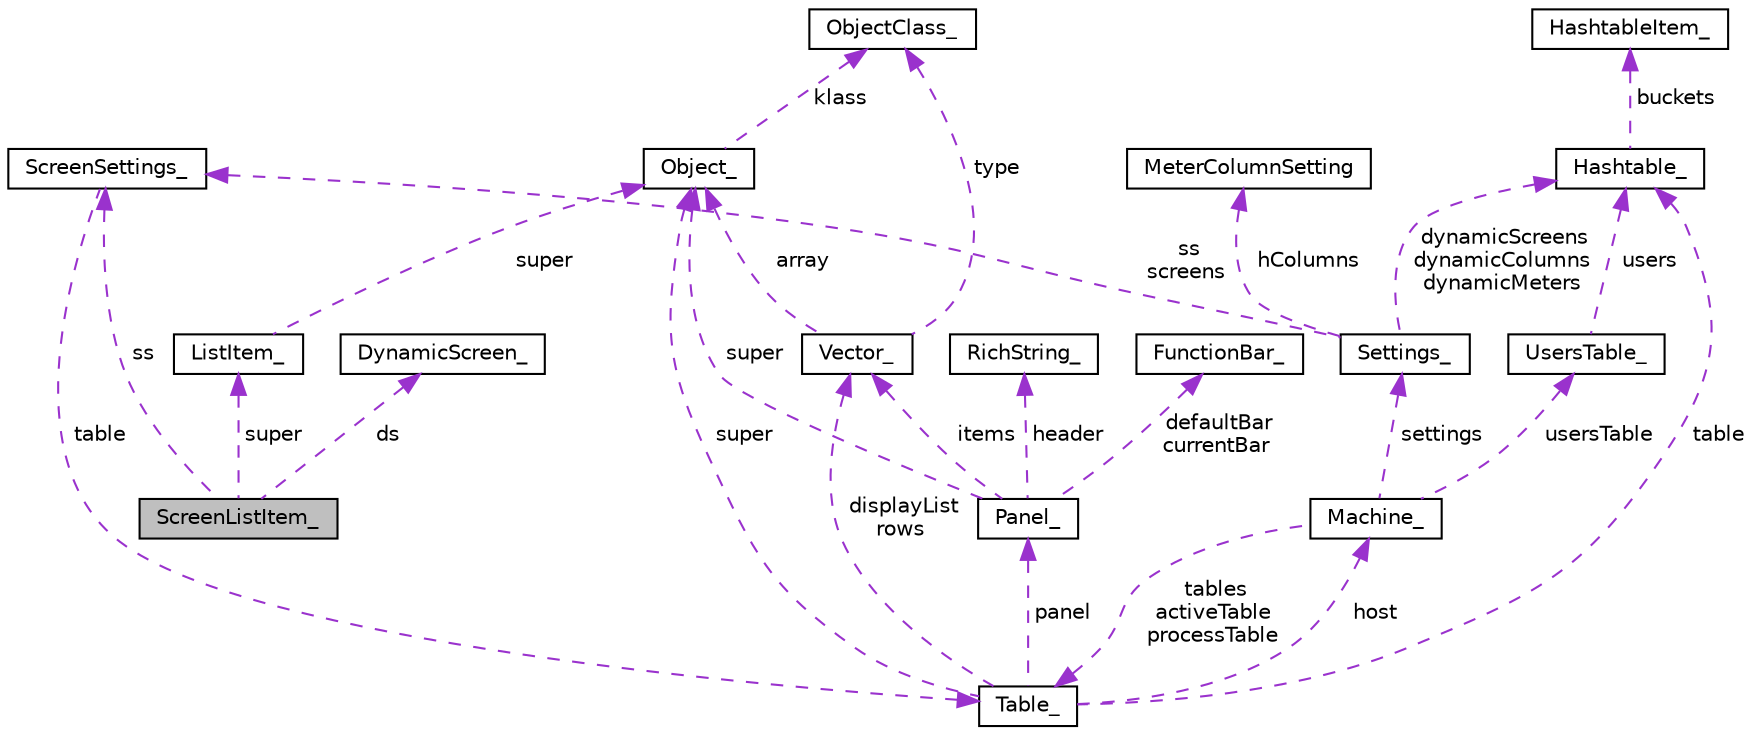 digraph "ScreenListItem_"
{
  edge [fontname="Helvetica",fontsize="10",labelfontname="Helvetica",labelfontsize="10"];
  node [fontname="Helvetica",fontsize="10",shape=record];
  Node1 [label="ScreenListItem_",height=0.2,width=0.4,color="black", fillcolor="grey75", style="filled", fontcolor="black"];
  Node2 -> Node1 [dir="back",color="darkorchid3",fontsize="10",style="dashed",label=" ss" ];
  Node2 [label="ScreenSettings_",height=0.2,width=0.4,color="black", fillcolor="white", style="filled",URL="$structScreenSettings__.html"];
  Node3 -> Node2 [dir="back",color="darkorchid3",fontsize="10",style="dashed",label=" table" ];
  Node3 [label="Table_",height=0.2,width=0.4,color="black", fillcolor="white", style="filled",URL="$structTable__.html"];
  Node4 -> Node3 [dir="back",color="darkorchid3",fontsize="10",style="dashed",label=" displayList\nrows" ];
  Node4 [label="Vector_",height=0.2,width=0.4,color="black", fillcolor="white", style="filled",URL="$structVector__.html"];
  Node5 -> Node4 [dir="back",color="darkorchid3",fontsize="10",style="dashed",label=" type" ];
  Node5 [label="ObjectClass_",height=0.2,width=0.4,color="black", fillcolor="white", style="filled",URL="$structObjectClass__.html"];
  Node6 -> Node4 [dir="back",color="darkorchid3",fontsize="10",style="dashed",label=" array" ];
  Node6 [label="Object_",height=0.2,width=0.4,color="black", fillcolor="white", style="filled",URL="$structObject__.html"];
  Node5 -> Node6 [dir="back",color="darkorchid3",fontsize="10",style="dashed",label=" klass" ];
  Node7 -> Node3 [dir="back",color="darkorchid3",fontsize="10",style="dashed",label=" host" ];
  Node7 [label="Machine_",height=0.2,width=0.4,color="black", fillcolor="white", style="filled",URL="$structMachine__.html"];
  Node3 -> Node7 [dir="back",color="darkorchid3",fontsize="10",style="dashed",label=" tables\nactiveTable\nprocessTable" ];
  Node8 -> Node7 [dir="back",color="darkorchid3",fontsize="10",style="dashed",label=" settings" ];
  Node8 [label="Settings_",height=0.2,width=0.4,color="black", fillcolor="white", style="filled",URL="$structSettings__.html"];
  Node2 -> Node8 [dir="back",color="darkorchid3",fontsize="10",style="dashed",label=" ss\nscreens" ];
  Node9 -> Node8 [dir="back",color="darkorchid3",fontsize="10",style="dashed",label=" dynamicScreens\ndynamicColumns\ndynamicMeters" ];
  Node9 [label="Hashtable_",height=0.2,width=0.4,color="black", fillcolor="white", style="filled",URL="$structHashtable__.html"];
  Node10 -> Node9 [dir="back",color="darkorchid3",fontsize="10",style="dashed",label=" buckets" ];
  Node10 [label="HashtableItem_",height=0.2,width=0.4,color="black", fillcolor="white", style="filled",URL="$structHashtableItem__.html"];
  Node11 -> Node8 [dir="back",color="darkorchid3",fontsize="10",style="dashed",label=" hColumns" ];
  Node11 [label="MeterColumnSetting",height=0.2,width=0.4,color="black", fillcolor="white", style="filled",URL="$structMeterColumnSetting.html"];
  Node12 -> Node7 [dir="back",color="darkorchid3",fontsize="10",style="dashed",label=" usersTable" ];
  Node12 [label="UsersTable_",height=0.2,width=0.4,color="black", fillcolor="white", style="filled",URL="$structUsersTable__.html"];
  Node9 -> Node12 [dir="back",color="darkorchid3",fontsize="10",style="dashed",label=" users" ];
  Node9 -> Node3 [dir="back",color="darkorchid3",fontsize="10",style="dashed",label=" table" ];
  Node13 -> Node3 [dir="back",color="darkorchid3",fontsize="10",style="dashed",label=" panel" ];
  Node13 [label="Panel_",height=0.2,width=0.4,color="black", fillcolor="white", style="filled",URL="$structPanel__.html"];
  Node4 -> Node13 [dir="back",color="darkorchid3",fontsize="10",style="dashed",label=" items" ];
  Node14 -> Node13 [dir="back",color="darkorchid3",fontsize="10",style="dashed",label=" header" ];
  Node14 [label="RichString_",height=0.2,width=0.4,color="black", fillcolor="white", style="filled",URL="$structRichString__.html"];
  Node15 -> Node13 [dir="back",color="darkorchid3",fontsize="10",style="dashed",label=" defaultBar\ncurrentBar" ];
  Node15 [label="FunctionBar_",height=0.2,width=0.4,color="black", fillcolor="white", style="filled",URL="$structFunctionBar__.html"];
  Node6 -> Node13 [dir="back",color="darkorchid3",fontsize="10",style="dashed",label=" super" ];
  Node6 -> Node3 [dir="back",color="darkorchid3",fontsize="10",style="dashed",label=" super" ];
  Node16 -> Node1 [dir="back",color="darkorchid3",fontsize="10",style="dashed",label=" super" ];
  Node16 [label="ListItem_",height=0.2,width=0.4,color="black", fillcolor="white", style="filled",URL="$structListItem__.html"];
  Node6 -> Node16 [dir="back",color="darkorchid3",fontsize="10",style="dashed",label=" super" ];
  Node17 -> Node1 [dir="back",color="darkorchid3",fontsize="10",style="dashed",label=" ds" ];
  Node17 [label="DynamicScreen_",height=0.2,width=0.4,color="black", fillcolor="white", style="filled",URL="$structDynamicScreen__.html"];
}
